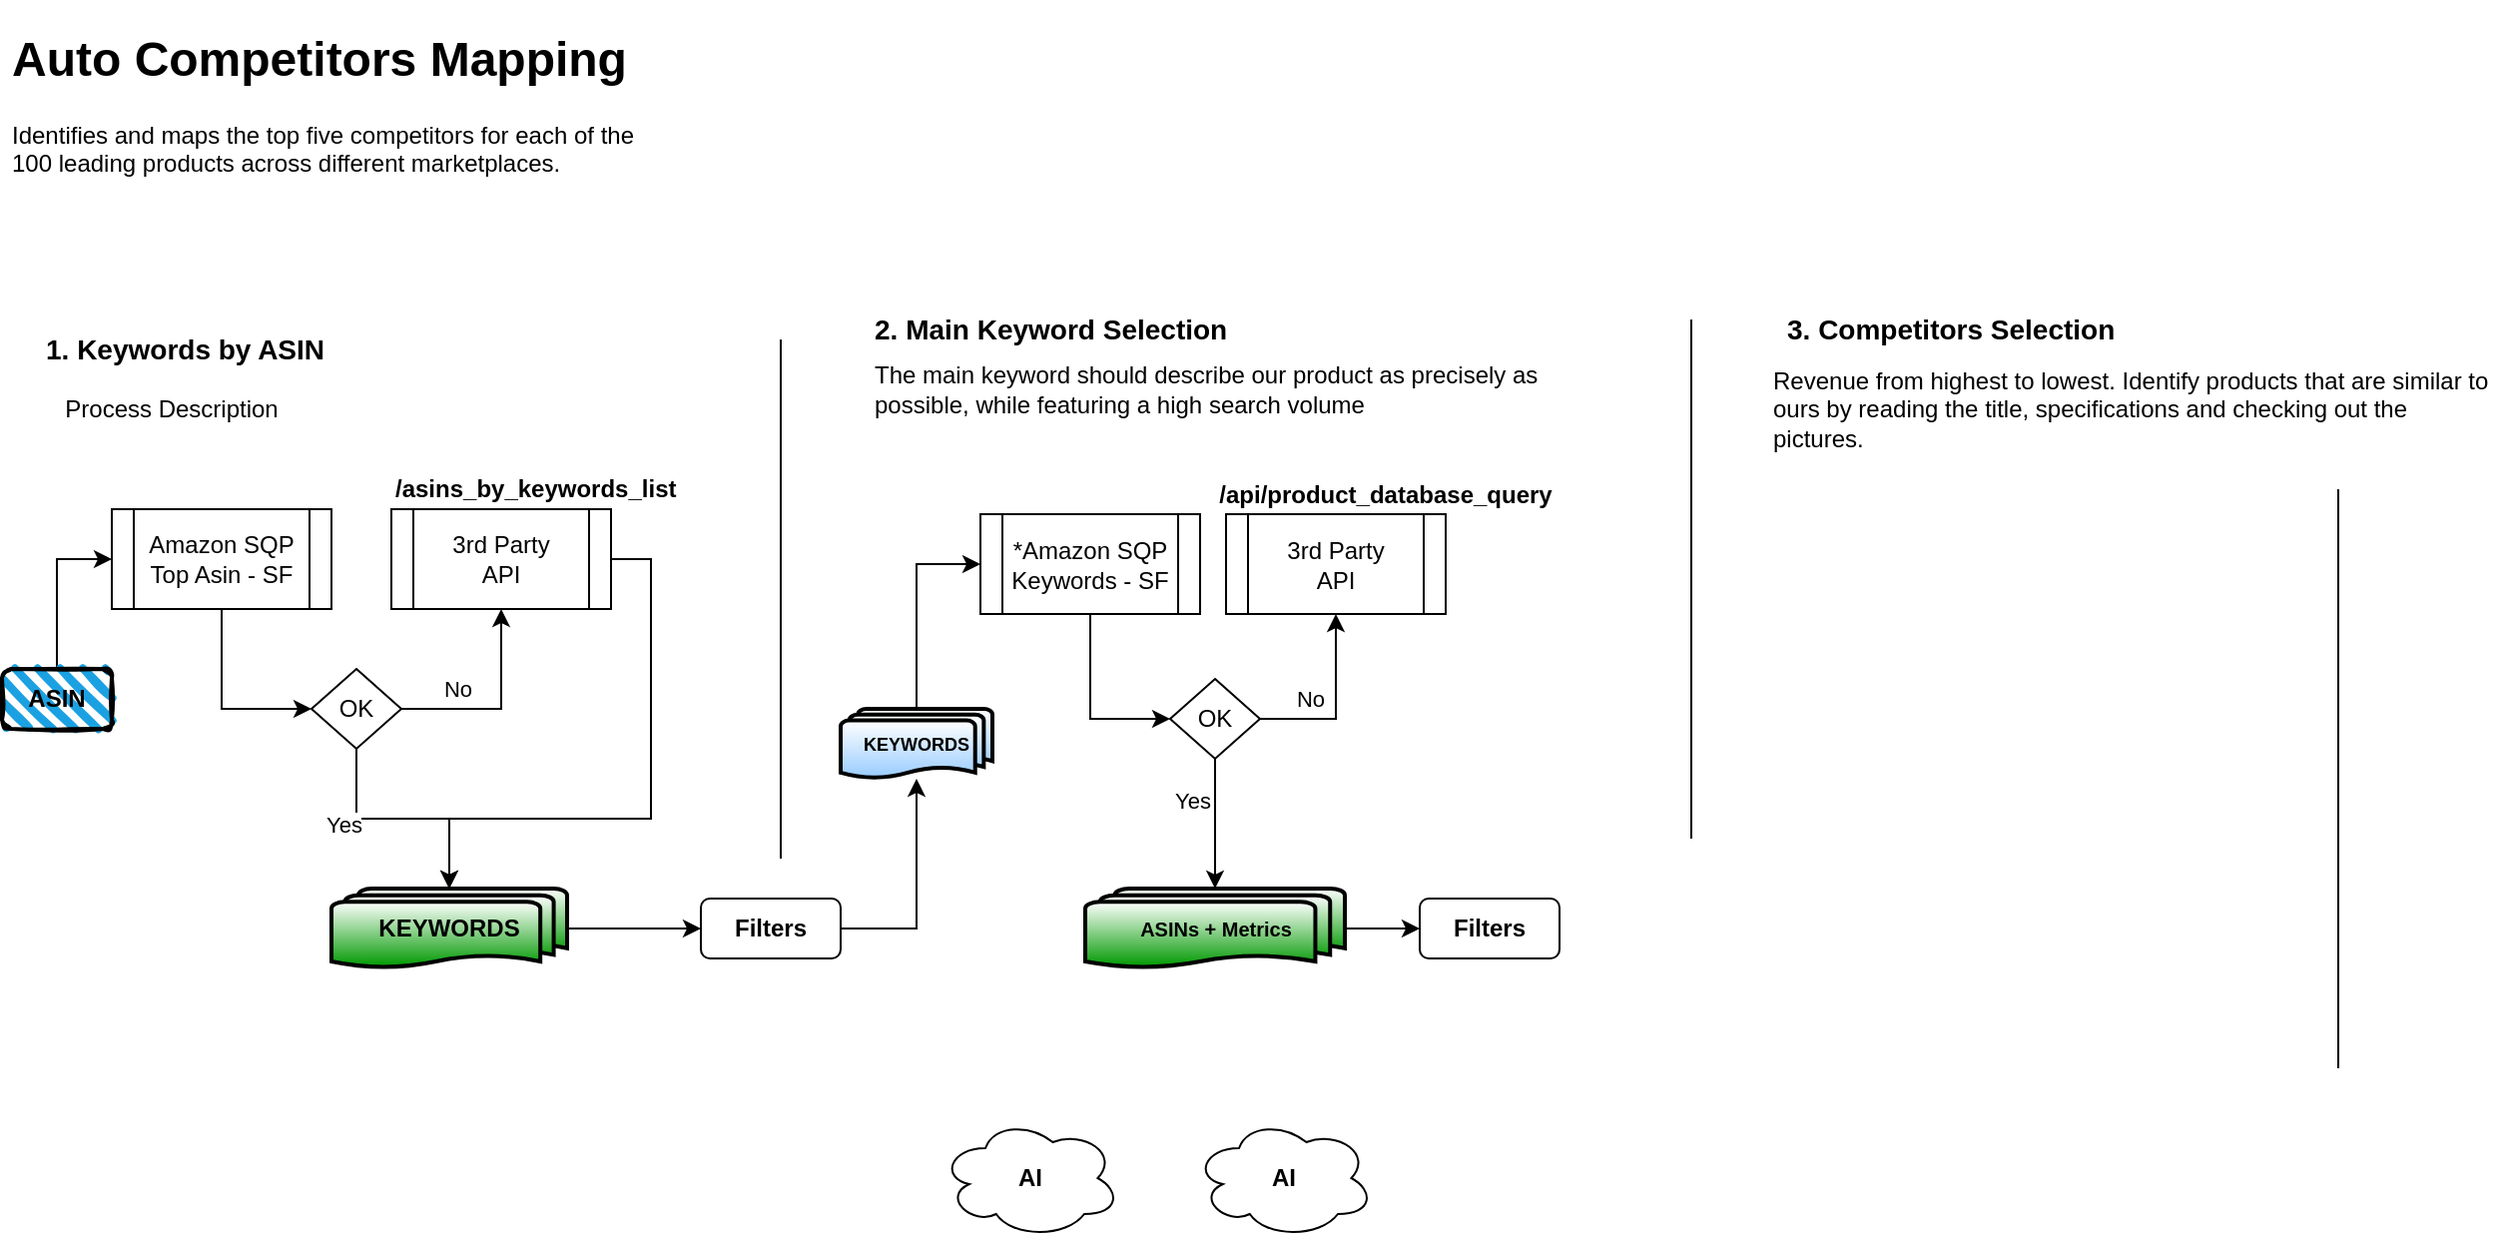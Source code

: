 <mxfile version="21.8.2" type="github">
  <diagram id="C5RBs43oDa-KdzZeNtuy" name="Page-1">
    <mxGraphModel dx="1942" dy="862" grid="1" gridSize="10" guides="1" tooltips="1" connect="1" arrows="1" fold="1" page="1" pageScale="1" pageWidth="827" pageHeight="1169" math="0" shadow="0">
      <root>
        <mxCell id="WIyWlLk6GJQsqaUBKTNV-0" />
        <mxCell id="WIyWlLk6GJQsqaUBKTNV-1" parent="WIyWlLk6GJQsqaUBKTNV-0" />
        <mxCell id="stVHDZEVp9g0nivzBu3Q-0" value="&lt;h1&gt;Auto Competitors Mapping&lt;/h1&gt;Identifies and maps the top five competitors for each of the 100 leading products across different marketplaces.&lt;p&gt;.&lt;/p&gt;" style="text;html=1;strokeColor=none;fillColor=none;spacing=5;spacingTop=-20;whiteSpace=wrap;overflow=hidden;rounded=0;" parent="WIyWlLk6GJQsqaUBKTNV-1" vertex="1">
          <mxGeometry x="-20" y="50" width="320" height="90" as="geometry" />
        </mxCell>
        <mxCell id="stVHDZEVp9g0nivzBu3Q-1" value="" style="endArrow=none;html=1;rounded=0;" parent="WIyWlLk6GJQsqaUBKTNV-1" edge="1">
          <mxGeometry width="50" height="50" relative="1" as="geometry">
            <mxPoint x="370" y="470" as="sourcePoint" />
            <mxPoint x="370" y="210" as="targetPoint" />
          </mxGeometry>
        </mxCell>
        <mxCell id="stVHDZEVp9g0nivzBu3Q-3" value="" style="endArrow=none;html=1;rounded=0;" parent="WIyWlLk6GJQsqaUBKTNV-1" edge="1">
          <mxGeometry width="50" height="50" relative="1" as="geometry">
            <mxPoint x="1150" y="575" as="sourcePoint" />
            <mxPoint x="1150" y="285" as="targetPoint" />
          </mxGeometry>
        </mxCell>
        <mxCell id="stVHDZEVp9g0nivzBu3Q-4" value="1. Keywords by ASIN" style="text;html=1;strokeColor=none;fillColor=none;align=left;verticalAlign=middle;whiteSpace=wrap;rounded=0;fontSize=14;fontStyle=1" parent="WIyWlLk6GJQsqaUBKTNV-1" vertex="1">
          <mxGeometry y="200" width="170" height="30" as="geometry" />
        </mxCell>
        <mxCell id="stVHDZEVp9g0nivzBu3Q-9" style="edgeStyle=orthogonalEdgeStyle;rounded=0;orthogonalLoop=1;jettySize=auto;html=1;entryX=0;entryY=0.5;entryDx=0;entryDy=0;" parent="WIyWlLk6GJQsqaUBKTNV-1" source="stVHDZEVp9g0nivzBu3Q-5" target="stVHDZEVp9g0nivzBu3Q-7" edge="1">
          <mxGeometry relative="1" as="geometry" />
        </mxCell>
        <mxCell id="stVHDZEVp9g0nivzBu3Q-5" value="&lt;b&gt;ASIN&lt;/b&gt;" style="rounded=1;whiteSpace=wrap;html=1;strokeWidth=2;fillWeight=4;hachureGap=8;hachureAngle=45;fillColor=#1ba1e2;sketch=1;" parent="WIyWlLk6GJQsqaUBKTNV-1" vertex="1">
          <mxGeometry x="-20" y="375" width="55" height="30" as="geometry" />
        </mxCell>
        <mxCell id="stVHDZEVp9g0nivzBu3Q-11" style="edgeStyle=orthogonalEdgeStyle;rounded=0;orthogonalLoop=1;jettySize=auto;html=1;exitX=0.5;exitY=1;exitDx=0;exitDy=0;entryX=0;entryY=0.5;entryDx=0;entryDy=0;" parent="WIyWlLk6GJQsqaUBKTNV-1" source="stVHDZEVp9g0nivzBu3Q-7" target="stVHDZEVp9g0nivzBu3Q-10" edge="1">
          <mxGeometry relative="1" as="geometry" />
        </mxCell>
        <mxCell id="stVHDZEVp9g0nivzBu3Q-7" value="Amazon SQP&lt;br&gt;Top Asin - SF" style="shape=process;whiteSpace=wrap;html=1;backgroundOutline=1;" parent="WIyWlLk6GJQsqaUBKTNV-1" vertex="1">
          <mxGeometry x="35" y="295" width="110" height="50" as="geometry" />
        </mxCell>
        <mxCell id="stVHDZEVp9g0nivzBu3Q-8" value="3rd Party&lt;br&gt;API" style="shape=process;whiteSpace=wrap;html=1;backgroundOutline=1;" parent="WIyWlLk6GJQsqaUBKTNV-1" vertex="1">
          <mxGeometry x="175" y="295" width="110" height="50" as="geometry" />
        </mxCell>
        <mxCell id="stVHDZEVp9g0nivzBu3Q-12" style="edgeStyle=orthogonalEdgeStyle;rounded=0;orthogonalLoop=1;jettySize=auto;html=1;entryX=0.5;entryY=1;entryDx=0;entryDy=0;exitX=1;exitY=0.5;exitDx=0;exitDy=0;" parent="WIyWlLk6GJQsqaUBKTNV-1" source="stVHDZEVp9g0nivzBu3Q-10" target="stVHDZEVp9g0nivzBu3Q-8" edge="1">
          <mxGeometry relative="1" as="geometry" />
        </mxCell>
        <mxCell id="stVHDZEVp9g0nivzBu3Q-13" value="No" style="edgeLabel;html=1;align=center;verticalAlign=middle;resizable=0;points=[];" parent="stVHDZEVp9g0nivzBu3Q-12" vertex="1" connectable="0">
          <mxGeometry x="-0.219" y="4" relative="1" as="geometry">
            <mxPoint x="-11" y="-6" as="offset" />
          </mxGeometry>
        </mxCell>
        <mxCell id="stVHDZEVp9g0nivzBu3Q-10" value="OK" style="rhombus;whiteSpace=wrap;html=1;" parent="WIyWlLk6GJQsqaUBKTNV-1" vertex="1">
          <mxGeometry x="135" y="375" width="45" height="40" as="geometry" />
        </mxCell>
        <mxCell id="stVHDZEVp9g0nivzBu3Q-15" value="2. Main Keyword Selection" style="text;html=1;strokeColor=none;fillColor=none;align=left;verticalAlign=middle;whiteSpace=wrap;rounded=0;fontSize=14;fontStyle=1" parent="WIyWlLk6GJQsqaUBKTNV-1" vertex="1">
          <mxGeometry x="415" y="190" width="215" height="30" as="geometry" />
        </mxCell>
        <mxCell id="stVHDZEVp9g0nivzBu3Q-16" value="3. Competitors Selection" style="text;html=1;strokeColor=none;fillColor=none;align=left;verticalAlign=middle;whiteSpace=wrap;rounded=0;fontSize=14;fontStyle=1" parent="WIyWlLk6GJQsqaUBKTNV-1" vertex="1">
          <mxGeometry x="872" y="190" width="170" height="30" as="geometry" />
        </mxCell>
        <mxCell id="-QlwTN2asBw5_g4uzWNm-14" style="edgeStyle=orthogonalEdgeStyle;rounded=0;orthogonalLoop=1;jettySize=auto;html=1;exitX=1;exitY=0.5;exitDx=0;exitDy=0;exitPerimeter=0;entryX=0;entryY=0.5;entryDx=0;entryDy=0;" parent="WIyWlLk6GJQsqaUBKTNV-1" source="stVHDZEVp9g0nivzBu3Q-17" target="-QlwTN2asBw5_g4uzWNm-6" edge="1">
          <mxGeometry relative="1" as="geometry" />
        </mxCell>
        <mxCell id="stVHDZEVp9g0nivzBu3Q-17" value="&lt;b&gt;KEYWORDS&lt;/b&gt;" style="strokeWidth=2;html=1;shape=mxgraph.flowchart.multi-document;whiteSpace=wrap;gradientColor=#009900;" parent="WIyWlLk6GJQsqaUBKTNV-1" vertex="1">
          <mxGeometry x="145" y="485" width="118" height="40" as="geometry" />
        </mxCell>
        <mxCell id="stVHDZEVp9g0nivzBu3Q-18" style="edgeStyle=orthogonalEdgeStyle;rounded=0;orthogonalLoop=1;jettySize=auto;html=1;entryX=0.5;entryY=0;entryDx=0;entryDy=0;entryPerimeter=0;" parent="WIyWlLk6GJQsqaUBKTNV-1" source="stVHDZEVp9g0nivzBu3Q-10" target="stVHDZEVp9g0nivzBu3Q-17" edge="1">
          <mxGeometry relative="1" as="geometry" />
        </mxCell>
        <mxCell id="stVHDZEVp9g0nivzBu3Q-19" value="Yes" style="edgeLabel;html=1;align=center;verticalAlign=middle;resizable=0;points=[];" parent="stVHDZEVp9g0nivzBu3Q-18" vertex="1" connectable="0">
          <mxGeometry x="-0.367" y="-3" relative="1" as="geometry">
            <mxPoint x="-9" as="offset" />
          </mxGeometry>
        </mxCell>
        <mxCell id="-QlwTN2asBw5_g4uzWNm-0" value="/asins_by_keywords_list" style="text;html=1;strokeColor=none;fillColor=none;align=left;verticalAlign=middle;whiteSpace=wrap;rounded=0;fontStyle=1" parent="WIyWlLk6GJQsqaUBKTNV-1" vertex="1">
          <mxGeometry x="175" y="280" width="170" height="10" as="geometry" />
        </mxCell>
        <mxCell id="-QlwTN2asBw5_g4uzWNm-1" value="Process Description" style="text;html=1;strokeColor=none;fillColor=none;align=center;verticalAlign=middle;whiteSpace=wrap;rounded=0;" parent="WIyWlLk6GJQsqaUBKTNV-1" vertex="1">
          <mxGeometry y="230" width="130" height="30" as="geometry" />
        </mxCell>
        <mxCell id="-QlwTN2asBw5_g4uzWNm-2" value="The main keyword should describe our product as precisely as possible, while featuring a high search volume" style="text;html=1;strokeColor=none;fillColor=none;align=left;verticalAlign=middle;whiteSpace=wrap;rounded=0;" parent="WIyWlLk6GJQsqaUBKTNV-1" vertex="1">
          <mxGeometry x="415" y="220" width="345" height="30" as="geometry" />
        </mxCell>
        <mxCell id="-QlwTN2asBw5_g4uzWNm-3" value="Revenue from highest to lowest. Identify products that are similar to ours by reading the title, specifications and checking out the pictures." style="text;html=1;strokeColor=none;fillColor=none;align=left;verticalAlign=middle;whiteSpace=wrap;rounded=0;" parent="WIyWlLk6GJQsqaUBKTNV-1" vertex="1">
          <mxGeometry x="865" y="220" width="365" height="50" as="geometry" />
        </mxCell>
        <mxCell id="-QlwTN2asBw5_g4uzWNm-4" value="/api/product_database_query" style="text;html=1;strokeColor=none;fillColor=none;align=center;verticalAlign=middle;whiteSpace=wrap;rounded=0;fontStyle=1" parent="WIyWlLk6GJQsqaUBKTNV-1" vertex="1">
          <mxGeometry x="593" y="272.5" width="160" height="30" as="geometry" />
        </mxCell>
        <mxCell id="-QlwTN2asBw5_g4uzWNm-5" value="3rd Party&lt;br style=&quot;border-color: var(--border-color);&quot;&gt;API" style="shape=process;whiteSpace=wrap;html=1;backgroundOutline=1;" parent="WIyWlLk6GJQsqaUBKTNV-1" vertex="1">
          <mxGeometry x="593" y="297.5" width="110" height="50" as="geometry" />
        </mxCell>
        <mxCell id="-QlwTN2asBw5_g4uzWNm-11" style="edgeStyle=orthogonalEdgeStyle;rounded=0;orthogonalLoop=1;jettySize=auto;html=1;exitX=1;exitY=0.5;exitDx=0;exitDy=0;" parent="WIyWlLk6GJQsqaUBKTNV-1" source="-QlwTN2asBw5_g4uzWNm-6" target="-QlwTN2asBw5_g4uzWNm-10" edge="1">
          <mxGeometry relative="1" as="geometry" />
        </mxCell>
        <mxCell id="-QlwTN2asBw5_g4uzWNm-6" value="Filters" style="rounded=1;whiteSpace=wrap;html=1;fontStyle=1" parent="WIyWlLk6GJQsqaUBKTNV-1" vertex="1">
          <mxGeometry x="330" y="490" width="70" height="30" as="geometry" />
        </mxCell>
        <mxCell id="-QlwTN2asBw5_g4uzWNm-16" value="" style="edgeStyle=orthogonalEdgeStyle;rounded=0;orthogonalLoop=1;jettySize=auto;html=1;entryX=0;entryY=0.5;entryDx=0;entryDy=0;exitX=0.5;exitY=0;exitDx=0;exitDy=0;exitPerimeter=0;" parent="WIyWlLk6GJQsqaUBKTNV-1" source="-QlwTN2asBw5_g4uzWNm-10" target="v9-jwy_baAWpza8GN5LS-1" edge="1">
          <mxGeometry relative="1" as="geometry" />
        </mxCell>
        <mxCell id="-QlwTN2asBw5_g4uzWNm-10" value="&lt;b style=&quot;font-size: 9px;&quot;&gt;KEYWORDS&lt;/b&gt;" style="strokeWidth=2;html=1;shape=mxgraph.flowchart.multi-document;whiteSpace=wrap;gradientColor=#99CCFF;fontSize=9;align=center;" parent="WIyWlLk6GJQsqaUBKTNV-1" vertex="1">
          <mxGeometry x="400" y="395" width="76" height="35" as="geometry" />
        </mxCell>
        <mxCell id="v9-jwy_baAWpza8GN5LS-12" style="edgeStyle=orthogonalEdgeStyle;rounded=0;orthogonalLoop=1;jettySize=auto;html=1;exitX=1;exitY=0.5;exitDx=0;exitDy=0;exitPerimeter=0;entryX=0;entryY=0.5;entryDx=0;entryDy=0;" edge="1" parent="WIyWlLk6GJQsqaUBKTNV-1" source="-QlwTN2asBw5_g4uzWNm-17" target="v9-jwy_baAWpza8GN5LS-11">
          <mxGeometry relative="1" as="geometry" />
        </mxCell>
        <mxCell id="-QlwTN2asBw5_g4uzWNm-17" value="&lt;b style=&quot;font-size: 10px;&quot;&gt;ASINs + Metrics&lt;/b&gt;" style="strokeWidth=2;html=1;shape=mxgraph.flowchart.multi-document;whiteSpace=wrap;gradientColor=#009900;fontSize=10;align=center;" parent="WIyWlLk6GJQsqaUBKTNV-1" vertex="1">
          <mxGeometry x="522.5" y="485" width="130" height="40" as="geometry" />
        </mxCell>
        <mxCell id="-QlwTN2asBw5_g4uzWNm-20" value="&lt;b&gt;AI&lt;/b&gt;" style="ellipse;shape=cloud;whiteSpace=wrap;html=1;" parent="WIyWlLk6GJQsqaUBKTNV-1" vertex="1">
          <mxGeometry x="577" y="600" width="90" height="60" as="geometry" />
        </mxCell>
        <mxCell id="-QlwTN2asBw5_g4uzWNm-21" value="&lt;b&gt;AI&lt;/b&gt;" style="ellipse;shape=cloud;whiteSpace=wrap;html=1;" parent="WIyWlLk6GJQsqaUBKTNV-1" vertex="1">
          <mxGeometry x="450" y="600" width="90" height="60" as="geometry" />
        </mxCell>
        <mxCell id="v9-jwy_baAWpza8GN5LS-5" style="edgeStyle=orthogonalEdgeStyle;rounded=0;orthogonalLoop=1;jettySize=auto;html=1;entryX=0;entryY=0.5;entryDx=0;entryDy=0;" edge="1" parent="WIyWlLk6GJQsqaUBKTNV-1" source="v9-jwy_baAWpza8GN5LS-1" target="v9-jwy_baAWpza8GN5LS-2">
          <mxGeometry relative="1" as="geometry" />
        </mxCell>
        <mxCell id="v9-jwy_baAWpza8GN5LS-1" value="*Amazon SQP&lt;br&gt;&lt;div style=&quot;&quot;&gt;&lt;span style=&quot;background-color: initial;&quot;&gt;Keywords - SF&lt;/span&gt;&lt;/div&gt;" style="shape=process;whiteSpace=wrap;html=1;backgroundOutline=1;align=center;" vertex="1" parent="WIyWlLk6GJQsqaUBKTNV-1">
          <mxGeometry x="470" y="297.5" width="110" height="50" as="geometry" />
        </mxCell>
        <mxCell id="v9-jwy_baAWpza8GN5LS-2" value="OK" style="rhombus;whiteSpace=wrap;html=1;" vertex="1" parent="WIyWlLk6GJQsqaUBKTNV-1">
          <mxGeometry x="565" y="380" width="45" height="40" as="geometry" />
        </mxCell>
        <mxCell id="v9-jwy_baAWpza8GN5LS-3" style="edgeStyle=orthogonalEdgeStyle;rounded=0;orthogonalLoop=1;jettySize=auto;html=1;entryX=0.5;entryY=1;entryDx=0;entryDy=0;exitX=1;exitY=0.5;exitDx=0;exitDy=0;" edge="1" parent="WIyWlLk6GJQsqaUBKTNV-1" source="v9-jwy_baAWpza8GN5LS-2" target="-QlwTN2asBw5_g4uzWNm-5">
          <mxGeometry relative="1" as="geometry">
            <mxPoint x="620" y="470" as="sourcePoint" />
            <mxPoint x="670" y="420" as="targetPoint" />
          </mxGeometry>
        </mxCell>
        <mxCell id="v9-jwy_baAWpza8GN5LS-4" value="No" style="edgeLabel;html=1;align=center;verticalAlign=middle;resizable=0;points=[];" vertex="1" connectable="0" parent="v9-jwy_baAWpza8GN5LS-3">
          <mxGeometry x="-0.219" y="4" relative="1" as="geometry">
            <mxPoint x="-11" y="-6" as="offset" />
          </mxGeometry>
        </mxCell>
        <mxCell id="v9-jwy_baAWpza8GN5LS-6" style="edgeStyle=orthogonalEdgeStyle;rounded=0;orthogonalLoop=1;jettySize=auto;html=1;entryX=0.5;entryY=0;entryDx=0;entryDy=0;entryPerimeter=0;exitX=0.5;exitY=1;exitDx=0;exitDy=0;" edge="1" parent="WIyWlLk6GJQsqaUBKTNV-1" source="v9-jwy_baAWpza8GN5LS-2" target="-QlwTN2asBw5_g4uzWNm-17">
          <mxGeometry relative="1" as="geometry">
            <mxPoint x="593" y="525" as="sourcePoint" />
            <mxPoint x="644" y="600" as="targetPoint" />
          </mxGeometry>
        </mxCell>
        <mxCell id="v9-jwy_baAWpza8GN5LS-7" value="Yes" style="edgeLabel;html=1;align=center;verticalAlign=middle;resizable=0;points=[];" vertex="1" connectable="0" parent="v9-jwy_baAWpza8GN5LS-6">
          <mxGeometry x="-0.367" y="-3" relative="1" as="geometry">
            <mxPoint x="-9" as="offset" />
          </mxGeometry>
        </mxCell>
        <mxCell id="v9-jwy_baAWpza8GN5LS-9" style="edgeStyle=orthogonalEdgeStyle;rounded=0;orthogonalLoop=1;jettySize=auto;html=1;exitX=1;exitY=0.5;exitDx=0;exitDy=0;entryX=0.5;entryY=0;entryDx=0;entryDy=0;entryPerimeter=0;" edge="1" parent="WIyWlLk6GJQsqaUBKTNV-1" source="stVHDZEVp9g0nivzBu3Q-8" target="stVHDZEVp9g0nivzBu3Q-17">
          <mxGeometry relative="1" as="geometry">
            <Array as="points">
              <mxPoint x="305" y="320" />
              <mxPoint x="305" y="450" />
              <mxPoint x="204" y="450" />
            </Array>
          </mxGeometry>
        </mxCell>
        <mxCell id="v9-jwy_baAWpza8GN5LS-10" value="" style="endArrow=none;html=1;rounded=0;" edge="1" parent="WIyWlLk6GJQsqaUBKTNV-1">
          <mxGeometry width="50" height="50" relative="1" as="geometry">
            <mxPoint x="826" y="460" as="sourcePoint" />
            <mxPoint x="826" y="200" as="targetPoint" />
          </mxGeometry>
        </mxCell>
        <mxCell id="v9-jwy_baAWpza8GN5LS-11" value="Filters" style="rounded=1;whiteSpace=wrap;html=1;fontStyle=1" vertex="1" parent="WIyWlLk6GJQsqaUBKTNV-1">
          <mxGeometry x="690" y="490" width="70" height="30" as="geometry" />
        </mxCell>
      </root>
    </mxGraphModel>
  </diagram>
</mxfile>
